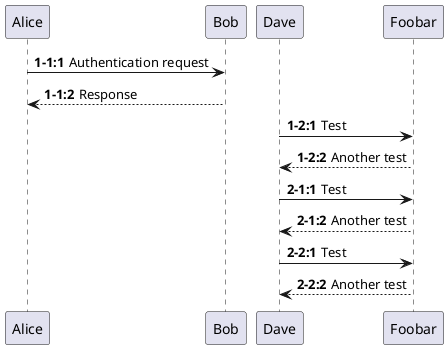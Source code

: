 {
  "sha1": "8dkvyeawuloloywa8dpcwwm47pyzgzt",
  "insertion": {
    "when": "2024-05-30T20:48:21.398Z",
    "user": "plantuml@gmail.com"
  }
}
@startuml
autonumber 1-1:1
Alice -> Bob: Authentication request
Bob --> Alice: Response

autonumber inc B
Dave -> Foobar: Test
Foobar --> Dave: Another test

autonumber inc A
Dave -> Foobar: Test
Foobar --> Dave: Another test

autonumber inc B
Dave -> Foobar: Test
Foobar --> Dave: Another test


@enduml
